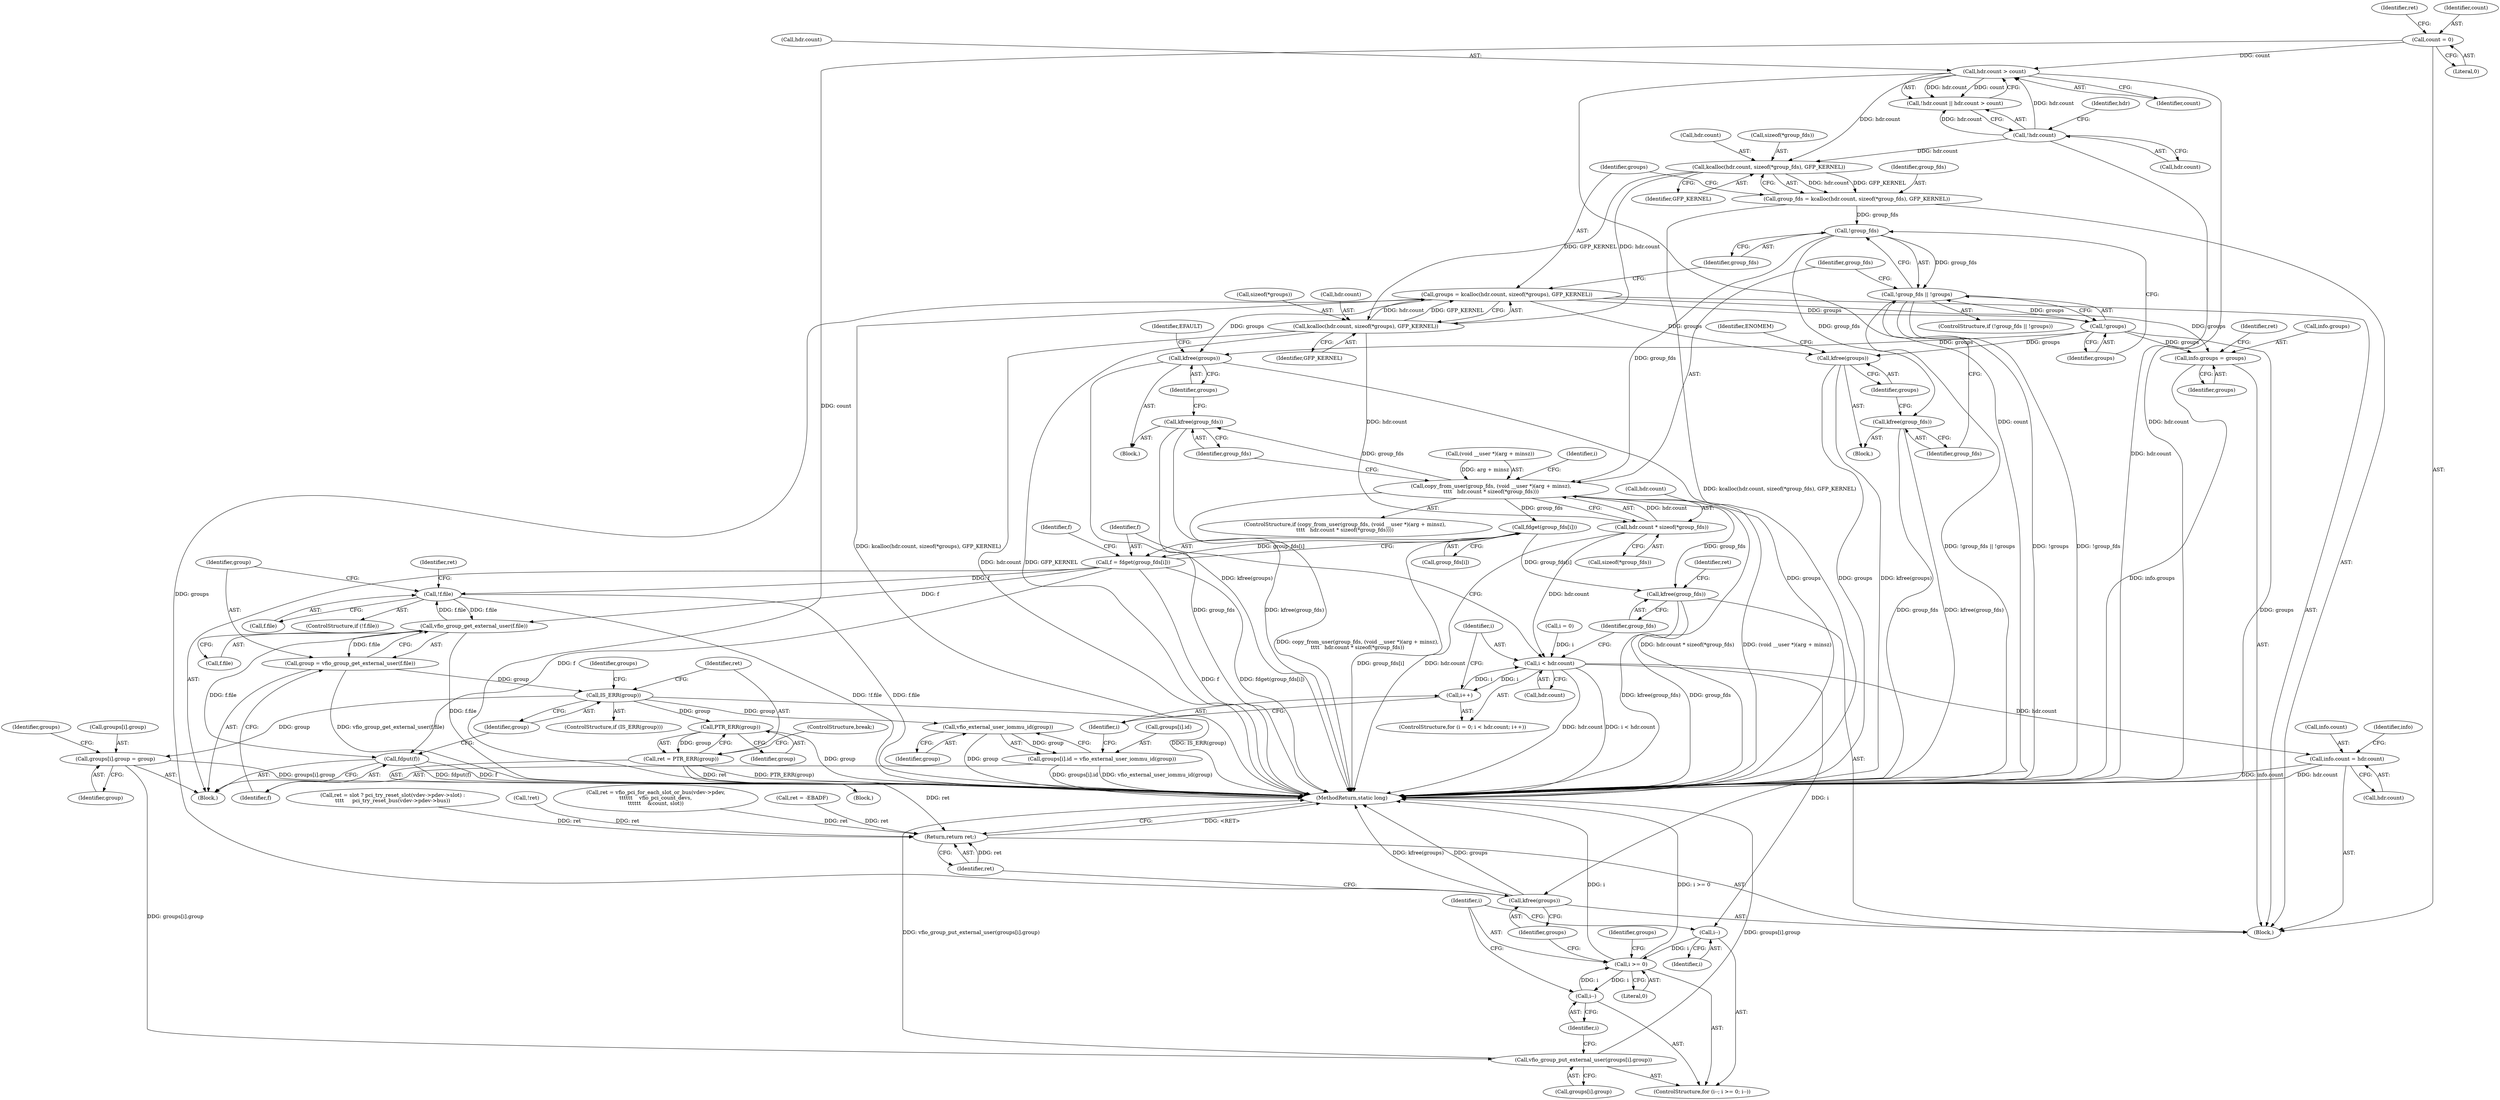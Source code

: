 digraph "0_linux_05692d7005a364add85c6e25a6c4447ce08f913a@API" {
"1001183" [label="(Call,kcalloc(hdr.count, sizeof(*group_fds), GFP_KERNEL))"];
"1001169" [label="(Call,!hdr.count)"];
"1001173" [label="(Call,hdr.count > count)"];
"1001100" [label="(Call,count = 0)"];
"1001181" [label="(Call,group_fds = kcalloc(hdr.count, sizeof(*group_fds), GFP_KERNEL))"];
"1001203" [label="(Call,!group_fds)"];
"1001202" [label="(Call,!group_fds || !groups)"];
"1001208" [label="(Call,kfree(group_fds))"];
"1001216" [label="(Call,copy_from_user(group_fds, (void __user *)(arg + minsz),\n\t\t\t\t   hdr.count * sizeof(*group_fds)))"];
"1001231" [label="(Call,kfree(group_fds))"];
"1001254" [label="(Call,fdget(group_fds[i]))"];
"1001252" [label="(Call,f = fdget(group_fds[i]))"];
"1001259" [label="(Call,!f.file)"];
"1001271" [label="(Call,vfio_group_get_external_user(f.file))"];
"1001269" [label="(Call,group = vfio_group_get_external_user(f.file))"];
"1001278" [label="(Call,IS_ERR(group))"];
"1001283" [label="(Call,PTR_ERR(group))"];
"1001281" [label="(Call,ret = PTR_ERR(group))"];
"1001364" [label="(Return,return ret;)"];
"1001286" [label="(Call,groups[i].group = group)"];
"1001356" [label="(Call,vfio_group_put_external_user(groups[i].group))"];
"1001299" [label="(Call,vfio_external_user_iommu_id(group))"];
"1001293" [label="(Call,groups[i].id = vfio_external_user_iommu_id(group))"];
"1001275" [label="(Call,fdput(f))"];
"1001301" [label="(Call,kfree(group_fds))"];
"1001193" [label="(Call,kcalloc(hdr.count, sizeof(*groups), GFP_KERNEL))"];
"1001191" [label="(Call,groups = kcalloc(hdr.count, sizeof(*groups), GFP_KERNEL))"];
"1001205" [label="(Call,!groups)"];
"1001210" [label="(Call,kfree(groups))"];
"1001233" [label="(Call,kfree(groups))"];
"1001313" [label="(Call,info.groups = groups)"];
"1001362" [label="(Call,kfree(groups))"];
"1001223" [label="(Call,hdr.count * sizeof(*group_fds))"];
"1001242" [label="(Call,i < hdr.count)"];
"1001247" [label="(Call,i++)"];
"1001306" [label="(Call,info.count = hdr.count)"];
"1001349" [label="(Call,i--)"];
"1001351" [label="(Call,i >= 0)"];
"1001354" [label="(Call,i--)"];
"1001306" [label="(Call,info.count = hdr.count)"];
"1001258" [label="(ControlStructure,if (!f.file))"];
"1001300" [label="(Identifier,group)"];
"1001248" [label="(Identifier,i)"];
"1001354" [label="(Call,i--)"];
"1001217" [label="(Identifier,group_fds)"];
"1001207" [label="(Block,)"];
"1001284" [label="(Identifier,group)"];
"1001286" [label="(Call,groups[i].group = group)"];
"1001364" [label="(Return,return ret;)"];
"1001190" [label="(Identifier,GFP_KERNEL)"];
"1001204" [label="(Identifier,group_fds)"];
"1001355" [label="(Identifier,i)"];
"1001271" [label="(Call,vfio_group_get_external_user(f.file))"];
"1001203" [label="(Call,!group_fds)"];
"1001265" [label="(Identifier,ret)"];
"1001307" [label="(Call,info.count)"];
"1001264" [label="(Call,ret = -EBADF)"];
"1001193" [label="(Call,kcalloc(hdr.count, sizeof(*groups), GFP_KERNEL))"];
"1001201" [label="(ControlStructure,if (!group_fds || !groups))"];
"1001279" [label="(Identifier,group)"];
"1001349" [label="(Call,i--)"];
"1001259" [label="(Call,!f.file)"];
"1001243" [label="(Identifier,i)"];
"1001292" [label="(Identifier,group)"];
"1001281" [label="(Call,ret = PTR_ERR(group))"];
"1001253" [label="(Identifier,f)"];
"1001182" [label="(Identifier,group_fds)"];
"1001175" [label="(Identifier,hdr)"];
"1001105" [label="(Identifier,ret)"];
"1001280" [label="(Block,)"];
"1001233" [label="(Call,kfree(groups))"];
"1001348" [label="(ControlStructure,for (i--; i >= 0; i--))"];
"1001331" [label="(Call,ret = slot ? pci_try_reset_slot(vdev->pdev->slot) :\n\t\t\t\t     pci_try_reset_bus(vdev->pdev->bus))"];
"1001223" [label="(Call,hdr.count * sizeof(*group_fds))"];
"1001260" [label="(Call,f.file)"];
"1001363" [label="(Identifier,groups)"];
"1001369" [label="(MethodReturn,static long)"];
"1001205" [label="(Call,!groups)"];
"1001275" [label="(Call,fdput(f))"];
"1001353" [label="(Literal,0)"];
"1001173" [label="(Call,hdr.count > count)"];
"1001362" [label="(Call,kfree(groups))"];
"1001304" [label="(Identifier,ret)"];
"1001314" [label="(Call,info.groups)"];
"1001283" [label="(Call,PTR_ERR(group))"];
"1001351" [label="(Call,i >= 0)"];
"1001215" [label="(ControlStructure,if (copy_from_user(group_fds, (void __user *)(arg + minsz),\n\t\t\t\t   hdr.count * sizeof(*group_fds))))"];
"1001249" [label="(Block,)"];
"1001329" [label="(Call,!ret)"];
"1001254" [label="(Call,fdget(group_fds[i]))"];
"1001197" [label="(Call,sizeof(*groups))"];
"1001218" [label="(Call,(void __user *)(arg + minsz))"];
"1001187" [label="(Call,sizeof(*group_fds))"];
"1001269" [label="(Call,group = vfio_group_get_external_user(f.file))"];
"1001365" [label="(Identifier,ret)"];
"1001242" [label="(Call,i < hdr.count)"];
"1001356" [label="(Call,vfio_group_put_external_user(groups[i].group))"];
"1001169" [label="(Call,!hdr.count)"];
"1001192" [label="(Identifier,groups)"];
"1001282" [label="(Identifier,ret)"];
"1001224" [label="(Call,hdr.count)"];
"1001319" [label="(Identifier,ret)"];
"1001352" [label="(Identifier,i)"];
"1001357" [label="(Call,groups[i].group)"];
"1001200" [label="(Identifier,GFP_KERNEL)"];
"1001313" [label="(Call,info.groups = groups)"];
"1001302" [label="(Identifier,group_fds)"];
"1001293" [label="(Call,groups[i].id = vfio_external_user_iommu_id(group))"];
"1001191" [label="(Call,groups = kcalloc(hdr.count, sizeof(*groups), GFP_KERNEL))"];
"1001177" [label="(Identifier,count)"];
"1001168" [label="(Call,!hdr.count || hdr.count > count)"];
"1001101" [label="(Identifier,count)"];
"1001100" [label="(Call,count = 0)"];
"1001270" [label="(Identifier,group)"];
"1001310" [label="(Call,hdr.count)"];
"1001255" [label="(Call,group_fds[i])"];
"1001170" [label="(Call,hdr.count)"];
"1001317" [label="(Identifier,groups)"];
"1001238" [label="(ControlStructure,for (i = 0; i < hdr.count; i++))"];
"1001230" [label="(Block,)"];
"1001216" [label="(Call,copy_from_user(group_fds, (void __user *)(arg + minsz),\n\t\t\t\t   hdr.count * sizeof(*group_fds)))"];
"1001210" [label="(Call,kfree(groups))"];
"1001089" [label="(Block,)"];
"1001232" [label="(Identifier,group_fds)"];
"1001287" [label="(Call,groups[i].group)"];
"1001247" [label="(Call,i++)"];
"1001184" [label="(Call,hdr.count)"];
"1001315" [label="(Identifier,info)"];
"1001237" [label="(Identifier,EFAULT)"];
"1001174" [label="(Call,hdr.count)"];
"1001252" [label="(Call,f = fdget(group_fds[i]))"];
"1001272" [label="(Call,f.file)"];
"1001234" [label="(Identifier,groups)"];
"1001102" [label="(Literal,0)"];
"1001209" [label="(Identifier,group_fds)"];
"1001181" [label="(Call,group_fds = kcalloc(hdr.count, sizeof(*group_fds), GFP_KERNEL))"];
"1001289" [label="(Identifier,groups)"];
"1001194" [label="(Call,hdr.count)"];
"1001153" [label="(Call,ret = vfio_pci_for_each_slot_or_bus(vdev->pdev,\n\t\t\t\t\t\t    vfio_pci_count_devs,\n\t\t\t\t\t\t    &count, slot))"];
"1001276" [label="(Identifier,f)"];
"1001359" [label="(Identifier,groups)"];
"1001183" [label="(Call,kcalloc(hdr.count, sizeof(*group_fds), GFP_KERNEL))"];
"1001285" [label="(ControlStructure,break;)"];
"1001206" [label="(Identifier,groups)"];
"1001294" [label="(Call,groups[i].id)"];
"1001240" [label="(Identifier,i)"];
"1001301" [label="(Call,kfree(group_fds))"];
"1001239" [label="(Call,i = 0)"];
"1001211" [label="(Identifier,groups)"];
"1001277" [label="(ControlStructure,if (IS_ERR(group)))"];
"1001208" [label="(Call,kfree(group_fds))"];
"1001227" [label="(Call,sizeof(*group_fds))"];
"1001299" [label="(Call,vfio_external_user_iommu_id(group))"];
"1001244" [label="(Call,hdr.count)"];
"1001296" [label="(Identifier,groups)"];
"1001202" [label="(Call,!group_fds || !groups)"];
"1001231" [label="(Call,kfree(group_fds))"];
"1001261" [label="(Identifier,f)"];
"1001278" [label="(Call,IS_ERR(group))"];
"1001350" [label="(Identifier,i)"];
"1001214" [label="(Identifier,ENOMEM)"];
"1001183" -> "1001181"  [label="AST: "];
"1001183" -> "1001190"  [label="CFG: "];
"1001184" -> "1001183"  [label="AST: "];
"1001187" -> "1001183"  [label="AST: "];
"1001190" -> "1001183"  [label="AST: "];
"1001181" -> "1001183"  [label="CFG: "];
"1001183" -> "1001181"  [label="DDG: hdr.count"];
"1001183" -> "1001181"  [label="DDG: GFP_KERNEL"];
"1001169" -> "1001183"  [label="DDG: hdr.count"];
"1001173" -> "1001183"  [label="DDG: hdr.count"];
"1001183" -> "1001193"  [label="DDG: hdr.count"];
"1001183" -> "1001193"  [label="DDG: GFP_KERNEL"];
"1001169" -> "1001168"  [label="AST: "];
"1001169" -> "1001170"  [label="CFG: "];
"1001170" -> "1001169"  [label="AST: "];
"1001175" -> "1001169"  [label="CFG: "];
"1001168" -> "1001169"  [label="CFG: "];
"1001169" -> "1001369"  [label="DDG: hdr.count"];
"1001169" -> "1001168"  [label="DDG: hdr.count"];
"1001169" -> "1001173"  [label="DDG: hdr.count"];
"1001173" -> "1001168"  [label="AST: "];
"1001173" -> "1001177"  [label="CFG: "];
"1001174" -> "1001173"  [label="AST: "];
"1001177" -> "1001173"  [label="AST: "];
"1001168" -> "1001173"  [label="CFG: "];
"1001173" -> "1001369"  [label="DDG: count"];
"1001173" -> "1001369"  [label="DDG: hdr.count"];
"1001173" -> "1001168"  [label="DDG: hdr.count"];
"1001173" -> "1001168"  [label="DDG: count"];
"1001100" -> "1001173"  [label="DDG: count"];
"1001100" -> "1001089"  [label="AST: "];
"1001100" -> "1001102"  [label="CFG: "];
"1001101" -> "1001100"  [label="AST: "];
"1001102" -> "1001100"  [label="AST: "];
"1001105" -> "1001100"  [label="CFG: "];
"1001100" -> "1001369"  [label="DDG: count"];
"1001181" -> "1001089"  [label="AST: "];
"1001182" -> "1001181"  [label="AST: "];
"1001192" -> "1001181"  [label="CFG: "];
"1001181" -> "1001369"  [label="DDG: kcalloc(hdr.count, sizeof(*group_fds), GFP_KERNEL)"];
"1001181" -> "1001203"  [label="DDG: group_fds"];
"1001203" -> "1001202"  [label="AST: "];
"1001203" -> "1001204"  [label="CFG: "];
"1001204" -> "1001203"  [label="AST: "];
"1001206" -> "1001203"  [label="CFG: "];
"1001202" -> "1001203"  [label="CFG: "];
"1001203" -> "1001202"  [label="DDG: group_fds"];
"1001203" -> "1001208"  [label="DDG: group_fds"];
"1001203" -> "1001216"  [label="DDG: group_fds"];
"1001202" -> "1001201"  [label="AST: "];
"1001202" -> "1001205"  [label="CFG: "];
"1001205" -> "1001202"  [label="AST: "];
"1001209" -> "1001202"  [label="CFG: "];
"1001217" -> "1001202"  [label="CFG: "];
"1001202" -> "1001369"  [label="DDG: !groups"];
"1001202" -> "1001369"  [label="DDG: !group_fds || !groups"];
"1001202" -> "1001369"  [label="DDG: !group_fds"];
"1001205" -> "1001202"  [label="DDG: groups"];
"1001208" -> "1001207"  [label="AST: "];
"1001208" -> "1001209"  [label="CFG: "];
"1001209" -> "1001208"  [label="AST: "];
"1001211" -> "1001208"  [label="CFG: "];
"1001208" -> "1001369"  [label="DDG: group_fds"];
"1001208" -> "1001369"  [label="DDG: kfree(group_fds)"];
"1001216" -> "1001215"  [label="AST: "];
"1001216" -> "1001223"  [label="CFG: "];
"1001217" -> "1001216"  [label="AST: "];
"1001218" -> "1001216"  [label="AST: "];
"1001223" -> "1001216"  [label="AST: "];
"1001232" -> "1001216"  [label="CFG: "];
"1001240" -> "1001216"  [label="CFG: "];
"1001216" -> "1001369"  [label="DDG: hdr.count * sizeof(*group_fds)"];
"1001216" -> "1001369"  [label="DDG: (void __user *)(arg + minsz)"];
"1001216" -> "1001369"  [label="DDG: copy_from_user(group_fds, (void __user *)(arg + minsz),\n\t\t\t\t   hdr.count * sizeof(*group_fds))"];
"1001218" -> "1001216"  [label="DDG: arg + minsz"];
"1001223" -> "1001216"  [label="DDG: hdr.count"];
"1001216" -> "1001231"  [label="DDG: group_fds"];
"1001216" -> "1001254"  [label="DDG: group_fds"];
"1001216" -> "1001301"  [label="DDG: group_fds"];
"1001231" -> "1001230"  [label="AST: "];
"1001231" -> "1001232"  [label="CFG: "];
"1001232" -> "1001231"  [label="AST: "];
"1001234" -> "1001231"  [label="CFG: "];
"1001231" -> "1001369"  [label="DDG: group_fds"];
"1001231" -> "1001369"  [label="DDG: kfree(group_fds)"];
"1001254" -> "1001252"  [label="AST: "];
"1001254" -> "1001255"  [label="CFG: "];
"1001255" -> "1001254"  [label="AST: "];
"1001252" -> "1001254"  [label="CFG: "];
"1001254" -> "1001369"  [label="DDG: group_fds[i]"];
"1001254" -> "1001252"  [label="DDG: group_fds[i]"];
"1001254" -> "1001301"  [label="DDG: group_fds[i]"];
"1001252" -> "1001249"  [label="AST: "];
"1001253" -> "1001252"  [label="AST: "];
"1001261" -> "1001252"  [label="CFG: "];
"1001252" -> "1001369"  [label="DDG: f"];
"1001252" -> "1001369"  [label="DDG: fdget(group_fds[i])"];
"1001252" -> "1001259"  [label="DDG: f"];
"1001252" -> "1001271"  [label="DDG: f"];
"1001252" -> "1001275"  [label="DDG: f"];
"1001259" -> "1001258"  [label="AST: "];
"1001259" -> "1001260"  [label="CFG: "];
"1001260" -> "1001259"  [label="AST: "];
"1001265" -> "1001259"  [label="CFG: "];
"1001270" -> "1001259"  [label="CFG: "];
"1001259" -> "1001369"  [label="DDG: f.file"];
"1001259" -> "1001369"  [label="DDG: !f.file"];
"1001271" -> "1001259"  [label="DDG: f.file"];
"1001259" -> "1001271"  [label="DDG: f.file"];
"1001271" -> "1001269"  [label="AST: "];
"1001271" -> "1001272"  [label="CFG: "];
"1001272" -> "1001271"  [label="AST: "];
"1001269" -> "1001271"  [label="CFG: "];
"1001271" -> "1001369"  [label="DDG: f.file"];
"1001271" -> "1001269"  [label="DDG: f.file"];
"1001271" -> "1001275"  [label="DDG: f.file"];
"1001269" -> "1001249"  [label="AST: "];
"1001270" -> "1001269"  [label="AST: "];
"1001276" -> "1001269"  [label="CFG: "];
"1001269" -> "1001369"  [label="DDG: vfio_group_get_external_user(f.file)"];
"1001269" -> "1001278"  [label="DDG: group"];
"1001278" -> "1001277"  [label="AST: "];
"1001278" -> "1001279"  [label="CFG: "];
"1001279" -> "1001278"  [label="AST: "];
"1001282" -> "1001278"  [label="CFG: "];
"1001289" -> "1001278"  [label="CFG: "];
"1001278" -> "1001369"  [label="DDG: IS_ERR(group)"];
"1001278" -> "1001283"  [label="DDG: group"];
"1001278" -> "1001286"  [label="DDG: group"];
"1001278" -> "1001299"  [label="DDG: group"];
"1001283" -> "1001281"  [label="AST: "];
"1001283" -> "1001284"  [label="CFG: "];
"1001284" -> "1001283"  [label="AST: "];
"1001281" -> "1001283"  [label="CFG: "];
"1001283" -> "1001369"  [label="DDG: group"];
"1001283" -> "1001281"  [label="DDG: group"];
"1001281" -> "1001280"  [label="AST: "];
"1001282" -> "1001281"  [label="AST: "];
"1001285" -> "1001281"  [label="CFG: "];
"1001281" -> "1001369"  [label="DDG: PTR_ERR(group)"];
"1001281" -> "1001369"  [label="DDG: ret"];
"1001281" -> "1001364"  [label="DDG: ret"];
"1001364" -> "1001089"  [label="AST: "];
"1001364" -> "1001365"  [label="CFG: "];
"1001365" -> "1001364"  [label="AST: "];
"1001369" -> "1001364"  [label="CFG: "];
"1001364" -> "1001369"  [label="DDG: <RET>"];
"1001365" -> "1001364"  [label="DDG: ret"];
"1001264" -> "1001364"  [label="DDG: ret"];
"1001329" -> "1001364"  [label="DDG: ret"];
"1001153" -> "1001364"  [label="DDG: ret"];
"1001331" -> "1001364"  [label="DDG: ret"];
"1001286" -> "1001249"  [label="AST: "];
"1001286" -> "1001292"  [label="CFG: "];
"1001287" -> "1001286"  [label="AST: "];
"1001292" -> "1001286"  [label="AST: "];
"1001296" -> "1001286"  [label="CFG: "];
"1001286" -> "1001369"  [label="DDG: groups[i].group"];
"1001286" -> "1001356"  [label="DDG: groups[i].group"];
"1001356" -> "1001348"  [label="AST: "];
"1001356" -> "1001357"  [label="CFG: "];
"1001357" -> "1001356"  [label="AST: "];
"1001355" -> "1001356"  [label="CFG: "];
"1001356" -> "1001369"  [label="DDG: groups[i].group"];
"1001356" -> "1001369"  [label="DDG: vfio_group_put_external_user(groups[i].group)"];
"1001299" -> "1001293"  [label="AST: "];
"1001299" -> "1001300"  [label="CFG: "];
"1001300" -> "1001299"  [label="AST: "];
"1001293" -> "1001299"  [label="CFG: "];
"1001299" -> "1001369"  [label="DDG: group"];
"1001299" -> "1001293"  [label="DDG: group"];
"1001293" -> "1001249"  [label="AST: "];
"1001294" -> "1001293"  [label="AST: "];
"1001248" -> "1001293"  [label="CFG: "];
"1001293" -> "1001369"  [label="DDG: vfio_external_user_iommu_id(group)"];
"1001293" -> "1001369"  [label="DDG: groups[i].id"];
"1001275" -> "1001249"  [label="AST: "];
"1001275" -> "1001276"  [label="CFG: "];
"1001276" -> "1001275"  [label="AST: "];
"1001279" -> "1001275"  [label="CFG: "];
"1001275" -> "1001369"  [label="DDG: fdput(f)"];
"1001275" -> "1001369"  [label="DDG: f"];
"1001301" -> "1001089"  [label="AST: "];
"1001301" -> "1001302"  [label="CFG: "];
"1001302" -> "1001301"  [label="AST: "];
"1001304" -> "1001301"  [label="CFG: "];
"1001301" -> "1001369"  [label="DDG: group_fds"];
"1001301" -> "1001369"  [label="DDG: kfree(group_fds)"];
"1001193" -> "1001191"  [label="AST: "];
"1001193" -> "1001200"  [label="CFG: "];
"1001194" -> "1001193"  [label="AST: "];
"1001197" -> "1001193"  [label="AST: "];
"1001200" -> "1001193"  [label="AST: "];
"1001191" -> "1001193"  [label="CFG: "];
"1001193" -> "1001369"  [label="DDG: GFP_KERNEL"];
"1001193" -> "1001369"  [label="DDG: hdr.count"];
"1001193" -> "1001191"  [label="DDG: hdr.count"];
"1001193" -> "1001191"  [label="DDG: GFP_KERNEL"];
"1001193" -> "1001223"  [label="DDG: hdr.count"];
"1001191" -> "1001089"  [label="AST: "];
"1001192" -> "1001191"  [label="AST: "];
"1001204" -> "1001191"  [label="CFG: "];
"1001191" -> "1001369"  [label="DDG: kcalloc(hdr.count, sizeof(*groups), GFP_KERNEL)"];
"1001191" -> "1001205"  [label="DDG: groups"];
"1001191" -> "1001210"  [label="DDG: groups"];
"1001191" -> "1001233"  [label="DDG: groups"];
"1001191" -> "1001313"  [label="DDG: groups"];
"1001191" -> "1001362"  [label="DDG: groups"];
"1001205" -> "1001206"  [label="CFG: "];
"1001206" -> "1001205"  [label="AST: "];
"1001205" -> "1001210"  [label="DDG: groups"];
"1001205" -> "1001233"  [label="DDG: groups"];
"1001205" -> "1001313"  [label="DDG: groups"];
"1001205" -> "1001362"  [label="DDG: groups"];
"1001210" -> "1001207"  [label="AST: "];
"1001210" -> "1001211"  [label="CFG: "];
"1001211" -> "1001210"  [label="AST: "];
"1001214" -> "1001210"  [label="CFG: "];
"1001210" -> "1001369"  [label="DDG: groups"];
"1001210" -> "1001369"  [label="DDG: kfree(groups)"];
"1001233" -> "1001230"  [label="AST: "];
"1001233" -> "1001234"  [label="CFG: "];
"1001234" -> "1001233"  [label="AST: "];
"1001237" -> "1001233"  [label="CFG: "];
"1001233" -> "1001369"  [label="DDG: kfree(groups)"];
"1001233" -> "1001369"  [label="DDG: groups"];
"1001313" -> "1001089"  [label="AST: "];
"1001313" -> "1001317"  [label="CFG: "];
"1001314" -> "1001313"  [label="AST: "];
"1001317" -> "1001313"  [label="AST: "];
"1001319" -> "1001313"  [label="CFG: "];
"1001313" -> "1001369"  [label="DDG: info.groups"];
"1001362" -> "1001089"  [label="AST: "];
"1001362" -> "1001363"  [label="CFG: "];
"1001363" -> "1001362"  [label="AST: "];
"1001365" -> "1001362"  [label="CFG: "];
"1001362" -> "1001369"  [label="DDG: groups"];
"1001362" -> "1001369"  [label="DDG: kfree(groups)"];
"1001223" -> "1001227"  [label="CFG: "];
"1001224" -> "1001223"  [label="AST: "];
"1001227" -> "1001223"  [label="AST: "];
"1001223" -> "1001369"  [label="DDG: hdr.count"];
"1001223" -> "1001242"  [label="DDG: hdr.count"];
"1001242" -> "1001238"  [label="AST: "];
"1001242" -> "1001244"  [label="CFG: "];
"1001243" -> "1001242"  [label="AST: "];
"1001244" -> "1001242"  [label="AST: "];
"1001253" -> "1001242"  [label="CFG: "];
"1001302" -> "1001242"  [label="CFG: "];
"1001242" -> "1001369"  [label="DDG: i < hdr.count"];
"1001242" -> "1001369"  [label="DDG: hdr.count"];
"1001247" -> "1001242"  [label="DDG: i"];
"1001239" -> "1001242"  [label="DDG: i"];
"1001242" -> "1001247"  [label="DDG: i"];
"1001242" -> "1001306"  [label="DDG: hdr.count"];
"1001242" -> "1001349"  [label="DDG: i"];
"1001247" -> "1001238"  [label="AST: "];
"1001247" -> "1001248"  [label="CFG: "];
"1001248" -> "1001247"  [label="AST: "];
"1001243" -> "1001247"  [label="CFG: "];
"1001306" -> "1001089"  [label="AST: "];
"1001306" -> "1001310"  [label="CFG: "];
"1001307" -> "1001306"  [label="AST: "];
"1001310" -> "1001306"  [label="AST: "];
"1001315" -> "1001306"  [label="CFG: "];
"1001306" -> "1001369"  [label="DDG: info.count"];
"1001306" -> "1001369"  [label="DDG: hdr.count"];
"1001349" -> "1001348"  [label="AST: "];
"1001349" -> "1001350"  [label="CFG: "];
"1001350" -> "1001349"  [label="AST: "];
"1001352" -> "1001349"  [label="CFG: "];
"1001349" -> "1001351"  [label="DDG: i"];
"1001351" -> "1001348"  [label="AST: "];
"1001351" -> "1001353"  [label="CFG: "];
"1001352" -> "1001351"  [label="AST: "];
"1001353" -> "1001351"  [label="AST: "];
"1001359" -> "1001351"  [label="CFG: "];
"1001363" -> "1001351"  [label="CFG: "];
"1001351" -> "1001369"  [label="DDG: i"];
"1001351" -> "1001369"  [label="DDG: i >= 0"];
"1001354" -> "1001351"  [label="DDG: i"];
"1001351" -> "1001354"  [label="DDG: i"];
"1001354" -> "1001348"  [label="AST: "];
"1001354" -> "1001355"  [label="CFG: "];
"1001355" -> "1001354"  [label="AST: "];
"1001352" -> "1001354"  [label="CFG: "];
}
